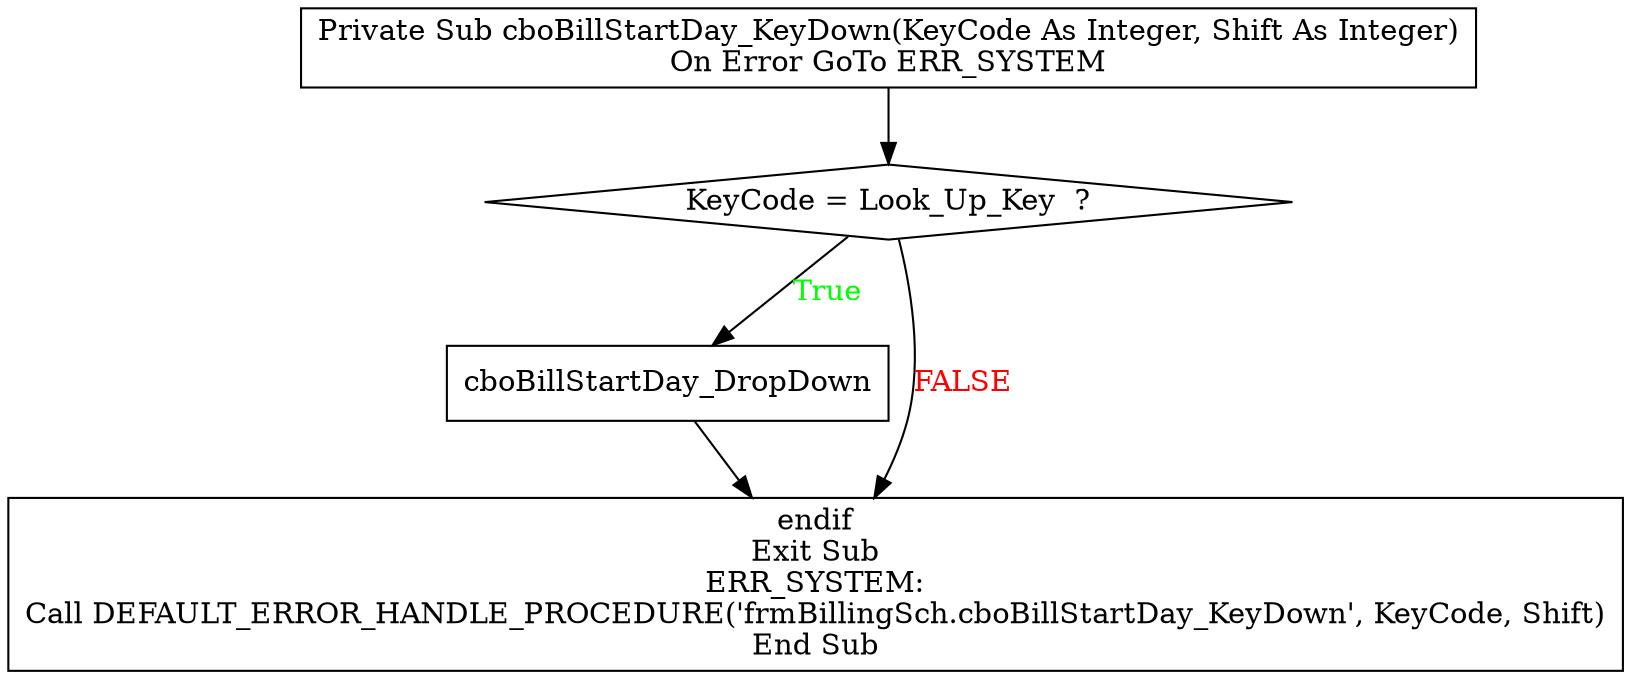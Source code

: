 digraph G{
Node_1 [ label ="Private Sub cboBillStartDay_KeyDown(KeyCode As Integer, Shift As Integer)\nOn Error GoTo ERR_SYSTEM",shape="box"];
Node_2 [ label ="KeyCode = Look_Up_Key  ?",shape="diamond"];
Node_3 [ label ="cboBillStartDay_DropDown",shape="box"];
Node_4 [ label ="endif\nExit Sub\nERR_SYSTEM:\nCall DEFAULT_ERROR_HANDLE_PROCEDURE('frmBillingSch.cboBillStartDay_KeyDown', KeyCode, Shift)\nEnd Sub",shape="box"];
Node_2 -> Node_3 [label="True",fontcolor="GREEN"];
Node_1 -> Node_2;
Node_2 -> Node_4 [label="FALSE",fontcolor="RED"];
Node_3 -> Node_4;
}
